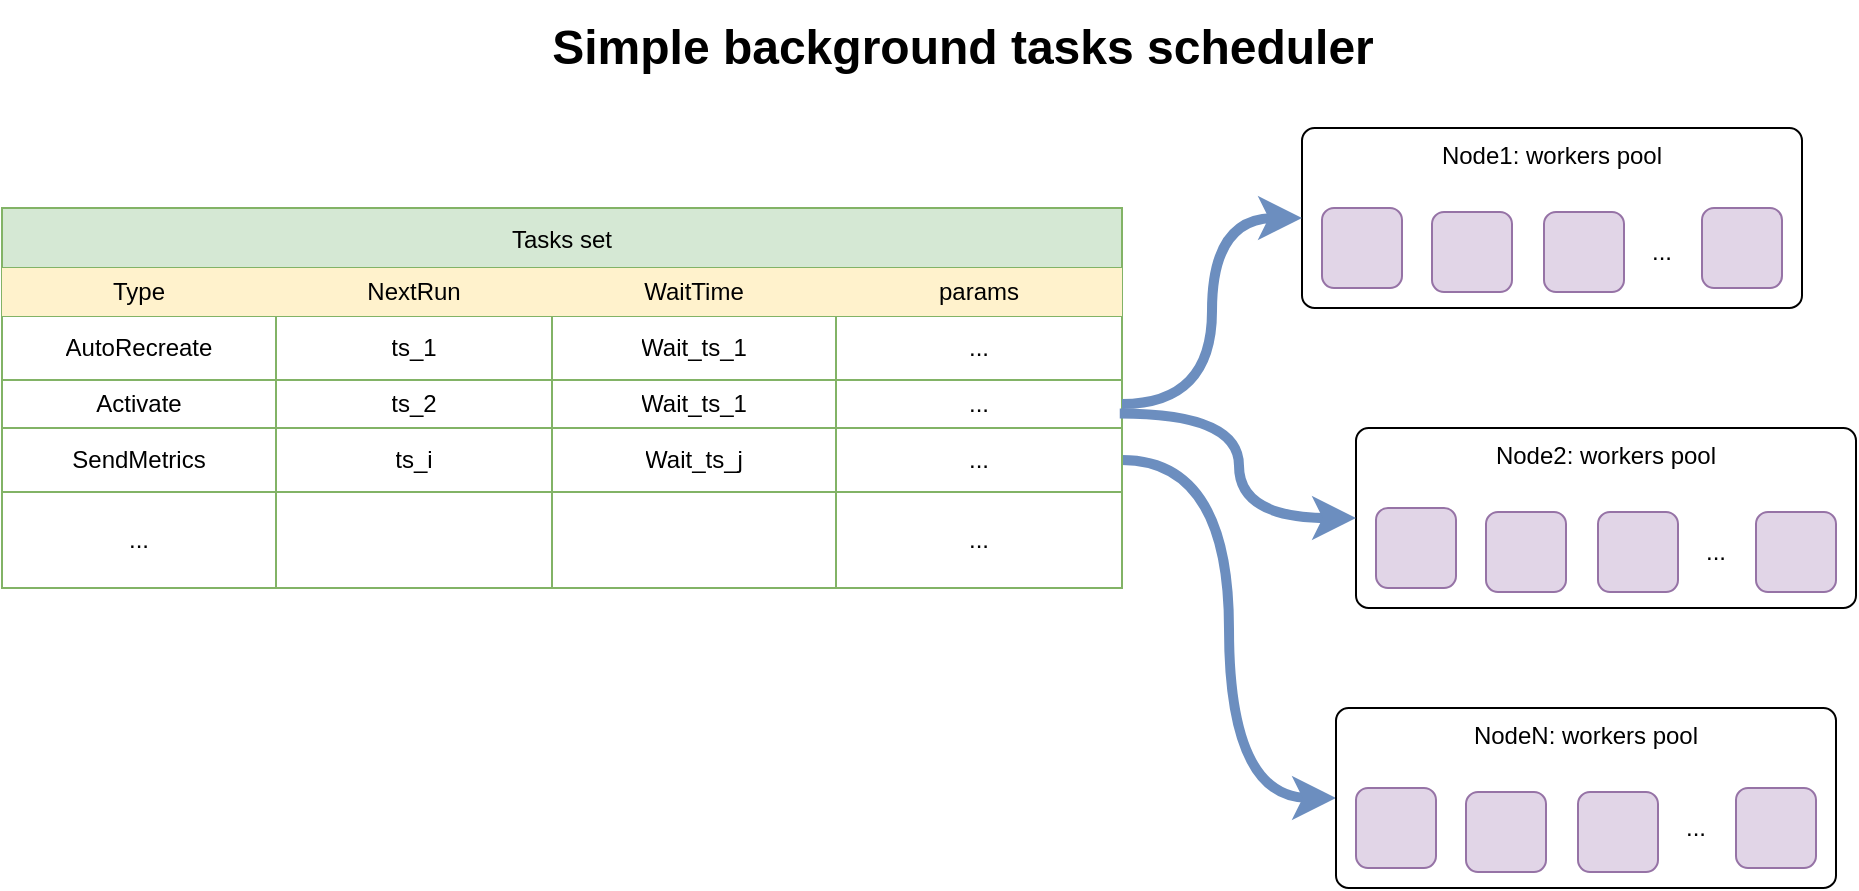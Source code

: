 <mxfile version="20.2.7" type="github">
  <diagram name="Page-1" id="bd83a815-5ea8-2e97-e5ec-87c9f400f2fa">
    <mxGraphModel dx="1422" dy="787" grid="1" gridSize="10" guides="1" tooltips="1" connect="1" arrows="1" fold="1" page="1" pageScale="1.5" pageWidth="1169" pageHeight="826" background="none" math="0" shadow="0">
      <root>
        <mxCell id="0" style=";html=1;" />
        <mxCell id="1" style=";html=1;" parent="0" />
        <mxCell id="1516e18e63f93b96-3" value="&lt;div&gt;Simple background tasks scheduler&lt;/div&gt;" style="text;strokeColor=none;fillColor=none;html=1;fontSize=24;fontStyle=1;verticalAlign=middle;align=center;rounded=0;shadow=1;" parent="1" vertex="1">
          <mxGeometry x="300" y="70" width="780" height="40" as="geometry" />
        </mxCell>
        <mxCell id="ZIwx-WvddwB0hhgp_dLy-65" style="edgeStyle=orthogonalEdgeStyle;curved=1;orthogonalLoop=1;jettySize=auto;html=1;entryX=0;entryY=0.5;entryDx=0;entryDy=0;strokeWidth=5;exitX=1;exitY=0.5;exitDx=0;exitDy=0;fillColor=#dae8fc;strokeColor=#6c8ebf;" edge="1" parent="1" source="ZIwx-WvddwB0hhgp_dLy-28" target="ZIwx-WvddwB0hhgp_dLy-58">
          <mxGeometry relative="1" as="geometry" />
        </mxCell>
        <mxCell id="ZIwx-WvddwB0hhgp_dLy-3" value="Tasks set" style="shape=table;startSize=30;container=1;collapsible=0;childLayout=tableLayout;fillColor=#d5e8d4;labelBackgroundColor=none;strokeColor=#82b366;" vertex="1" parent="1">
          <mxGeometry x="210" y="170" width="560" height="190" as="geometry" />
        </mxCell>
        <mxCell id="ZIwx-WvddwB0hhgp_dLy-10" value="" style="shape=tableRow;horizontal=0;startSize=0;swimlaneHead=0;swimlaneBody=0;top=0;left=0;bottom=0;right=0;collapsible=0;dropTarget=0;fillColor=#fff2cc;points=[[0,0.5],[1,0.5]];portConstraint=eastwest;strokeColor=#d6b656;" vertex="1" parent="ZIwx-WvddwB0hhgp_dLy-3">
          <mxGeometry y="30" width="560" height="24" as="geometry" />
        </mxCell>
        <mxCell id="ZIwx-WvddwB0hhgp_dLy-11" value="Type" style="shape=partialRectangle;html=1;whiteSpace=wrap;connectable=0;overflow=hidden;fillColor=none;top=0;left=0;bottom=0;right=0;pointerEvents=1;" vertex="1" parent="ZIwx-WvddwB0hhgp_dLy-10">
          <mxGeometry width="137" height="24" as="geometry">
            <mxRectangle width="137" height="24" as="alternateBounds" />
          </mxGeometry>
        </mxCell>
        <mxCell id="ZIwx-WvddwB0hhgp_dLy-12" value="NextRun" style="shape=partialRectangle;html=1;whiteSpace=wrap;connectable=0;overflow=hidden;fillColor=none;top=0;left=0;bottom=0;right=0;pointerEvents=1;" vertex="1" parent="ZIwx-WvddwB0hhgp_dLy-10">
          <mxGeometry x="137" width="138" height="24" as="geometry">
            <mxRectangle width="138" height="24" as="alternateBounds" />
          </mxGeometry>
        </mxCell>
        <mxCell id="ZIwx-WvddwB0hhgp_dLy-13" value="WaitTime" style="shape=partialRectangle;html=1;whiteSpace=wrap;connectable=0;overflow=hidden;fillColor=none;top=0;left=0;bottom=0;right=0;pointerEvents=1;" vertex="1" parent="ZIwx-WvddwB0hhgp_dLy-10">
          <mxGeometry x="275" width="142" height="24" as="geometry">
            <mxRectangle width="142" height="24" as="alternateBounds" />
          </mxGeometry>
        </mxCell>
        <mxCell id="ZIwx-WvddwB0hhgp_dLy-14" value="params" style="shape=partialRectangle;html=1;whiteSpace=wrap;connectable=0;overflow=hidden;fillColor=none;top=0;left=0;bottom=0;right=0;pointerEvents=1;" vertex="1" parent="ZIwx-WvddwB0hhgp_dLy-10">
          <mxGeometry x="417" width="143" height="24" as="geometry">
            <mxRectangle width="143" height="24" as="alternateBounds" />
          </mxGeometry>
        </mxCell>
        <mxCell id="ZIwx-WvddwB0hhgp_dLy-16" value="" style="shape=tableRow;horizontal=0;startSize=0;swimlaneHead=0;swimlaneBody=0;top=0;left=0;bottom=0;right=0;collapsible=0;dropTarget=0;fillColor=none;points=[[0,0.5],[1,0.5]];portConstraint=eastwest;" vertex="1" parent="ZIwx-WvddwB0hhgp_dLy-3">
          <mxGeometry y="54" width="560" height="32" as="geometry" />
        </mxCell>
        <mxCell id="ZIwx-WvddwB0hhgp_dLy-17" value="AutoRecreate" style="shape=partialRectangle;html=1;whiteSpace=wrap;connectable=0;overflow=hidden;fillColor=none;top=0;left=0;bottom=0;right=0;pointerEvents=1;" vertex="1" parent="ZIwx-WvddwB0hhgp_dLy-16">
          <mxGeometry width="137" height="32" as="geometry">
            <mxRectangle width="137" height="32" as="alternateBounds" />
          </mxGeometry>
        </mxCell>
        <mxCell id="ZIwx-WvddwB0hhgp_dLy-18" value="ts_1" style="shape=partialRectangle;html=1;whiteSpace=wrap;connectable=0;overflow=hidden;fillColor=none;top=0;left=0;bottom=0;right=0;pointerEvents=1;" vertex="1" parent="ZIwx-WvddwB0hhgp_dLy-16">
          <mxGeometry x="137" width="138" height="32" as="geometry">
            <mxRectangle width="138" height="32" as="alternateBounds" />
          </mxGeometry>
        </mxCell>
        <mxCell id="ZIwx-WvddwB0hhgp_dLy-19" value="Wait_ts_1" style="shape=partialRectangle;html=1;whiteSpace=wrap;connectable=0;overflow=hidden;fillColor=none;top=0;left=0;bottom=0;right=0;pointerEvents=1;" vertex="1" parent="ZIwx-WvddwB0hhgp_dLy-16">
          <mxGeometry x="275" width="142" height="32" as="geometry">
            <mxRectangle width="142" height="32" as="alternateBounds" />
          </mxGeometry>
        </mxCell>
        <mxCell id="ZIwx-WvddwB0hhgp_dLy-20" value="..." style="shape=partialRectangle;html=1;whiteSpace=wrap;connectable=0;overflow=hidden;fillColor=none;top=0;left=0;bottom=0;right=0;pointerEvents=1;" vertex="1" parent="ZIwx-WvddwB0hhgp_dLy-16">
          <mxGeometry x="417" width="143" height="32" as="geometry">
            <mxRectangle width="143" height="32" as="alternateBounds" />
          </mxGeometry>
        </mxCell>
        <mxCell id="ZIwx-WvddwB0hhgp_dLy-22" value="" style="shape=tableRow;horizontal=0;startSize=0;swimlaneHead=0;swimlaneBody=0;top=0;left=0;bottom=0;right=0;collapsible=0;dropTarget=0;fillColor=none;points=[[0,0.5],[1,0.5]];portConstraint=eastwest;" vertex="1" parent="ZIwx-WvddwB0hhgp_dLy-3">
          <mxGeometry y="86" width="560" height="24" as="geometry" />
        </mxCell>
        <mxCell id="ZIwx-WvddwB0hhgp_dLy-23" value="Activate" style="shape=partialRectangle;html=1;whiteSpace=wrap;connectable=0;overflow=hidden;fillColor=none;top=0;left=0;bottom=0;right=0;pointerEvents=1;" vertex="1" parent="ZIwx-WvddwB0hhgp_dLy-22">
          <mxGeometry width="137" height="24" as="geometry">
            <mxRectangle width="137" height="24" as="alternateBounds" />
          </mxGeometry>
        </mxCell>
        <mxCell id="ZIwx-WvddwB0hhgp_dLy-24" value="ts_2" style="shape=partialRectangle;html=1;whiteSpace=wrap;connectable=0;overflow=hidden;fillColor=none;top=0;left=0;bottom=0;right=0;pointerEvents=1;" vertex="1" parent="ZIwx-WvddwB0hhgp_dLy-22">
          <mxGeometry x="137" width="138" height="24" as="geometry">
            <mxRectangle width="138" height="24" as="alternateBounds" />
          </mxGeometry>
        </mxCell>
        <mxCell id="ZIwx-WvddwB0hhgp_dLy-25" value="Wait_ts_1" style="shape=partialRectangle;html=1;whiteSpace=wrap;connectable=0;overflow=hidden;fillColor=none;top=0;left=0;bottom=0;right=0;pointerEvents=1;" vertex="1" parent="ZIwx-WvddwB0hhgp_dLy-22">
          <mxGeometry x="275" width="142" height="24" as="geometry">
            <mxRectangle width="142" height="24" as="alternateBounds" />
          </mxGeometry>
        </mxCell>
        <mxCell id="ZIwx-WvddwB0hhgp_dLy-26" value="..." style="shape=partialRectangle;html=1;whiteSpace=wrap;connectable=0;overflow=hidden;fillColor=none;top=0;left=0;bottom=0;right=0;pointerEvents=1;" vertex="1" parent="ZIwx-WvddwB0hhgp_dLy-22">
          <mxGeometry x="417" width="143" height="24" as="geometry">
            <mxRectangle width="143" height="24" as="alternateBounds" />
          </mxGeometry>
        </mxCell>
        <mxCell id="ZIwx-WvddwB0hhgp_dLy-28" value="" style="shape=tableRow;horizontal=0;startSize=0;swimlaneHead=0;swimlaneBody=0;top=0;left=0;bottom=0;right=0;collapsible=0;dropTarget=0;fillColor=none;points=[[0,0.5],[1,0.5]];portConstraint=eastwest;" vertex="1" parent="ZIwx-WvddwB0hhgp_dLy-3">
          <mxGeometry y="110" width="560" height="32" as="geometry" />
        </mxCell>
        <mxCell id="ZIwx-WvddwB0hhgp_dLy-29" value="SendMetrics" style="shape=partialRectangle;html=1;whiteSpace=wrap;connectable=0;overflow=hidden;fillColor=none;top=0;left=0;bottom=0;right=0;pointerEvents=1;" vertex="1" parent="ZIwx-WvddwB0hhgp_dLy-28">
          <mxGeometry width="137" height="32" as="geometry">
            <mxRectangle width="137" height="32" as="alternateBounds" />
          </mxGeometry>
        </mxCell>
        <mxCell id="ZIwx-WvddwB0hhgp_dLy-30" value="ts_i" style="shape=partialRectangle;html=1;whiteSpace=wrap;connectable=0;overflow=hidden;fillColor=none;top=0;left=0;bottom=0;right=0;pointerEvents=1;" vertex="1" parent="ZIwx-WvddwB0hhgp_dLy-28">
          <mxGeometry x="137" width="138" height="32" as="geometry">
            <mxRectangle width="138" height="32" as="alternateBounds" />
          </mxGeometry>
        </mxCell>
        <mxCell id="ZIwx-WvddwB0hhgp_dLy-31" value="Wait_ts_j" style="shape=partialRectangle;html=1;whiteSpace=wrap;connectable=0;overflow=hidden;fillColor=none;top=0;left=0;bottom=0;right=0;pointerEvents=1;" vertex="1" parent="ZIwx-WvddwB0hhgp_dLy-28">
          <mxGeometry x="275" width="142" height="32" as="geometry">
            <mxRectangle width="142" height="32" as="alternateBounds" />
          </mxGeometry>
        </mxCell>
        <mxCell id="ZIwx-WvddwB0hhgp_dLy-32" value="..." style="shape=partialRectangle;html=1;whiteSpace=wrap;connectable=0;overflow=hidden;fillColor=none;top=0;left=0;bottom=0;right=0;pointerEvents=1;" vertex="1" parent="ZIwx-WvddwB0hhgp_dLy-28">
          <mxGeometry x="417" width="143" height="32" as="geometry">
            <mxRectangle width="143" height="32" as="alternateBounds" />
          </mxGeometry>
        </mxCell>
        <mxCell id="ZIwx-WvddwB0hhgp_dLy-34" value="" style="shape=tableRow;horizontal=0;startSize=0;swimlaneHead=0;swimlaneBody=0;top=0;left=0;bottom=0;right=0;collapsible=0;dropTarget=0;fillColor=none;points=[[0,0.5],[1,0.5]];portConstraint=eastwest;" vertex="1" parent="ZIwx-WvddwB0hhgp_dLy-3">
          <mxGeometry y="142" width="560" height="48" as="geometry" />
        </mxCell>
        <mxCell id="ZIwx-WvddwB0hhgp_dLy-35" value="..." style="shape=partialRectangle;html=1;whiteSpace=wrap;connectable=0;overflow=hidden;fillColor=none;top=0;left=0;bottom=0;right=0;pointerEvents=1;" vertex="1" parent="ZIwx-WvddwB0hhgp_dLy-34">
          <mxGeometry width="137" height="48" as="geometry">
            <mxRectangle width="137" height="48" as="alternateBounds" />
          </mxGeometry>
        </mxCell>
        <mxCell id="ZIwx-WvddwB0hhgp_dLy-36" value="" style="shape=partialRectangle;html=1;whiteSpace=wrap;connectable=0;overflow=hidden;fillColor=none;top=0;left=0;bottom=0;right=0;pointerEvents=1;" vertex="1" parent="ZIwx-WvddwB0hhgp_dLy-34">
          <mxGeometry x="137" width="138" height="48" as="geometry">
            <mxRectangle width="138" height="48" as="alternateBounds" />
          </mxGeometry>
        </mxCell>
        <mxCell id="ZIwx-WvddwB0hhgp_dLy-37" value="" style="shape=partialRectangle;html=1;whiteSpace=wrap;connectable=0;overflow=hidden;fillColor=none;top=0;left=0;bottom=0;right=0;pointerEvents=1;" vertex="1" parent="ZIwx-WvddwB0hhgp_dLy-34">
          <mxGeometry x="275" width="142" height="48" as="geometry">
            <mxRectangle width="142" height="48" as="alternateBounds" />
          </mxGeometry>
        </mxCell>
        <mxCell id="ZIwx-WvddwB0hhgp_dLy-38" value="..." style="shape=partialRectangle;html=1;whiteSpace=wrap;connectable=0;overflow=hidden;fillColor=none;top=0;left=0;bottom=0;right=0;pointerEvents=1;" vertex="1" parent="ZIwx-WvddwB0hhgp_dLy-34">
          <mxGeometry x="417" width="143" height="48" as="geometry">
            <mxRectangle width="143" height="48" as="alternateBounds" />
          </mxGeometry>
        </mxCell>
        <mxCell id="ZIwx-WvddwB0hhgp_dLy-45" value="&lt;div&gt;Node1: workers pool&lt;br&gt;&lt;/div&gt;" style="rounded=1;whiteSpace=wrap;html=1;labelBackgroundColor=none;fillColor=default;arcSize=7;align=center;verticalAlign=top;" vertex="1" parent="1">
          <mxGeometry x="860" y="130" width="250" height="90" as="geometry" />
        </mxCell>
        <mxCell id="ZIwx-WvddwB0hhgp_dLy-47" value="" style="rounded=1;whiteSpace=wrap;html=1;labelBackgroundColor=none;fillColor=#e1d5e7;strokeColor=#9673a6;" vertex="1" parent="1">
          <mxGeometry x="870" y="170" width="40" height="40" as="geometry" />
        </mxCell>
        <mxCell id="ZIwx-WvddwB0hhgp_dLy-48" value="" style="rounded=1;whiteSpace=wrap;html=1;labelBackgroundColor=none;fillColor=#e1d5e7;strokeColor=#9673a6;" vertex="1" parent="1">
          <mxGeometry x="925" y="172" width="40" height="40" as="geometry" />
        </mxCell>
        <mxCell id="ZIwx-WvddwB0hhgp_dLy-49" value="" style="rounded=1;whiteSpace=wrap;html=1;labelBackgroundColor=none;fillColor=#e1d5e7;strokeColor=#9673a6;" vertex="1" parent="1">
          <mxGeometry x="981" y="172" width="40" height="40" as="geometry" />
        </mxCell>
        <mxCell id="ZIwx-WvddwB0hhgp_dLy-50" value="" style="rounded=1;whiteSpace=wrap;html=1;labelBackgroundColor=none;fillColor=#e1d5e7;strokeColor=#9673a6;" vertex="1" parent="1">
          <mxGeometry x="1060" y="170" width="40" height="40" as="geometry" />
        </mxCell>
        <mxCell id="ZIwx-WvddwB0hhgp_dLy-53" value="&lt;div&gt;Node2: workers pool&lt;br&gt;&lt;/div&gt;" style="rounded=1;whiteSpace=wrap;html=1;labelBackgroundColor=none;fillColor=default;arcSize=7;align=center;verticalAlign=top;" vertex="1" parent="1">
          <mxGeometry x="887" y="280" width="250" height="90" as="geometry" />
        </mxCell>
        <mxCell id="ZIwx-WvddwB0hhgp_dLy-54" value="" style="rounded=1;whiteSpace=wrap;html=1;labelBackgroundColor=none;fillColor=#e1d5e7;strokeColor=#9673a6;" vertex="1" parent="1">
          <mxGeometry x="897" y="320" width="40" height="40" as="geometry" />
        </mxCell>
        <mxCell id="ZIwx-WvddwB0hhgp_dLy-55" value="" style="rounded=1;whiteSpace=wrap;html=1;labelBackgroundColor=none;fillColor=#e1d5e7;strokeColor=#9673a6;" vertex="1" parent="1">
          <mxGeometry x="952" y="322" width="40" height="40" as="geometry" />
        </mxCell>
        <mxCell id="ZIwx-WvddwB0hhgp_dLy-56" value="" style="rounded=1;whiteSpace=wrap;html=1;labelBackgroundColor=none;fillColor=#e1d5e7;strokeColor=#9673a6;" vertex="1" parent="1">
          <mxGeometry x="1008" y="322" width="40" height="40" as="geometry" />
        </mxCell>
        <mxCell id="ZIwx-WvddwB0hhgp_dLy-57" value="" style="rounded=1;whiteSpace=wrap;html=1;labelBackgroundColor=none;fillColor=#e1d5e7;strokeColor=#9673a6;" vertex="1" parent="1">
          <mxGeometry x="1087" y="322" width="40" height="40" as="geometry" />
        </mxCell>
        <mxCell id="ZIwx-WvddwB0hhgp_dLy-58" value="&lt;div&gt;NodeN: workers pool&lt;br&gt;&lt;/div&gt;" style="rounded=1;whiteSpace=wrap;html=1;labelBackgroundColor=none;fillColor=default;arcSize=7;align=center;verticalAlign=top;" vertex="1" parent="1">
          <mxGeometry x="877" y="420" width="250" height="90" as="geometry" />
        </mxCell>
        <mxCell id="ZIwx-WvddwB0hhgp_dLy-59" value="" style="rounded=1;whiteSpace=wrap;html=1;labelBackgroundColor=none;fillColor=#e1d5e7;strokeColor=#9673a6;" vertex="1" parent="1">
          <mxGeometry x="887" y="460" width="40" height="40" as="geometry" />
        </mxCell>
        <mxCell id="ZIwx-WvddwB0hhgp_dLy-60" value="" style="rounded=1;whiteSpace=wrap;html=1;labelBackgroundColor=none;fillColor=#e1d5e7;strokeColor=#9673a6;" vertex="1" parent="1">
          <mxGeometry x="942" y="462" width="40" height="40" as="geometry" />
        </mxCell>
        <mxCell id="ZIwx-WvddwB0hhgp_dLy-61" value="" style="rounded=1;whiteSpace=wrap;html=1;labelBackgroundColor=none;fillColor=#e1d5e7;strokeColor=#9673a6;" vertex="1" parent="1">
          <mxGeometry x="998" y="462" width="40" height="40" as="geometry" />
        </mxCell>
        <mxCell id="ZIwx-WvddwB0hhgp_dLy-62" value="" style="rounded=1;whiteSpace=wrap;html=1;labelBackgroundColor=none;fillColor=#e1d5e7;strokeColor=#9673a6;" vertex="1" parent="1">
          <mxGeometry x="1077" y="460" width="40" height="40" as="geometry" />
        </mxCell>
        <mxCell id="ZIwx-WvddwB0hhgp_dLy-63" style="edgeStyle=orthogonalEdgeStyle;curved=1;orthogonalLoop=1;jettySize=auto;html=1;entryX=0;entryY=0.5;entryDx=0;entryDy=0;strokeWidth=5;exitX=1;exitY=0.5;exitDx=0;exitDy=0;fillColor=#dae8fc;strokeColor=#6c8ebf;" edge="1" parent="1" source="ZIwx-WvddwB0hhgp_dLy-22" target="ZIwx-WvddwB0hhgp_dLy-45">
          <mxGeometry relative="1" as="geometry">
            <mxPoint x="770" y="350" as="sourcePoint" />
          </mxGeometry>
        </mxCell>
        <mxCell id="ZIwx-WvddwB0hhgp_dLy-64" style="edgeStyle=orthogonalEdgeStyle;curved=1;orthogonalLoop=1;jettySize=auto;html=1;entryX=0;entryY=0.5;entryDx=0;entryDy=0;strokeWidth=5;exitX=0.998;exitY=0.7;exitDx=0;exitDy=0;exitPerimeter=0;fillColor=#dae8fc;strokeColor=#6c8ebf;" edge="1" parent="1" source="ZIwx-WvddwB0hhgp_dLy-22" target="ZIwx-WvddwB0hhgp_dLy-53">
          <mxGeometry relative="1" as="geometry" />
        </mxCell>
        <mxCell id="ZIwx-WvddwB0hhgp_dLy-66" value="&lt;div&gt;...&lt;/div&gt;" style="text;html=1;strokeColor=none;fillColor=none;align=center;verticalAlign=middle;whiteSpace=wrap;rounded=0;labelBackgroundColor=none;" vertex="1" parent="1">
          <mxGeometry x="1010" y="177" width="60" height="30" as="geometry" />
        </mxCell>
        <mxCell id="ZIwx-WvddwB0hhgp_dLy-67" value="&lt;div&gt;...&lt;/div&gt;" style="text;html=1;strokeColor=none;fillColor=none;align=center;verticalAlign=middle;whiteSpace=wrap;rounded=0;labelBackgroundColor=none;" vertex="1" parent="1">
          <mxGeometry x="1037" y="327" width="60" height="30" as="geometry" />
        </mxCell>
        <mxCell id="ZIwx-WvddwB0hhgp_dLy-68" value="&lt;div&gt;...&lt;/div&gt;" style="text;html=1;strokeColor=none;fillColor=none;align=center;verticalAlign=middle;whiteSpace=wrap;rounded=0;labelBackgroundColor=none;" vertex="1" parent="1">
          <mxGeometry x="1027" y="465" width="60" height="30" as="geometry" />
        </mxCell>
      </root>
    </mxGraphModel>
  </diagram>
</mxfile>
